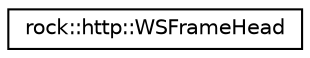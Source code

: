 digraph "类继承关系图"
{
 // LATEX_PDF_SIZE
  edge [fontname="Helvetica",fontsize="10",labelfontname="Helvetica",labelfontsize="10"];
  node [fontname="Helvetica",fontsize="10",shape=record];
  rankdir="LR";
  Node0 [label="rock::http::WSFrameHead",height=0.2,width=0.4,color="black", fillcolor="white", style="filled",URL="$structrock_1_1http_1_1WSFrameHead.html",tooltip=" "];
}
